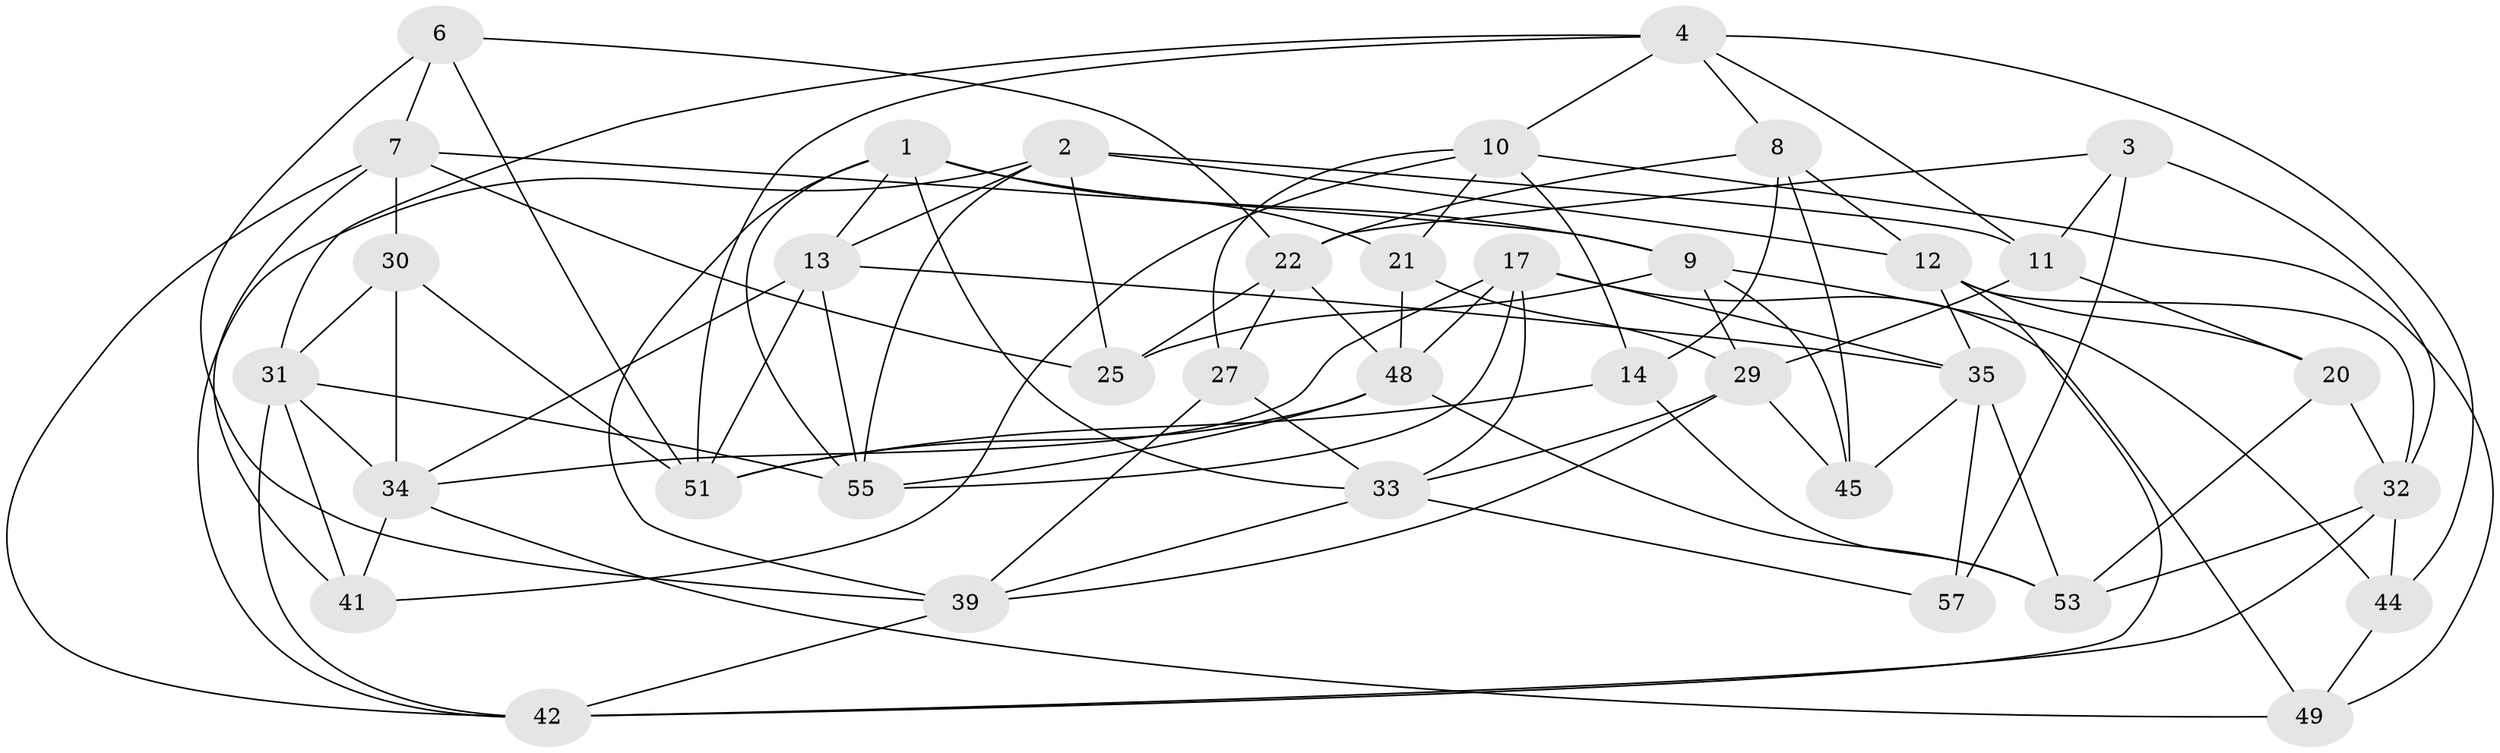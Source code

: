 // Generated by graph-tools (version 1.1) at 2025/52/02/27/25 19:52:29]
// undirected, 37 vertices, 96 edges
graph export_dot {
graph [start="1"]
  node [color=gray90,style=filled];
  1 [super="+5"];
  2 [super="+23"];
  3 [super="+16"];
  4 [super="+36"];
  6;
  7 [super="+19"];
  8 [super="+40"];
  9 [super="+24"];
  10 [super="+26"];
  11 [super="+38"];
  12 [super="+50"];
  13 [super="+18"];
  14 [super="+15"];
  17 [super="+28"];
  20;
  21;
  22 [super="+47"];
  25;
  27;
  29 [super="+43"];
  30;
  31 [super="+59"];
  32 [super="+60"];
  33 [super="+37"];
  34 [super="+56"];
  35 [super="+46"];
  39 [super="+58"];
  41;
  42 [super="+52"];
  44;
  45;
  48 [super="+61"];
  49;
  51 [super="+54"];
  53 [super="+63"];
  55 [super="+62"];
  57;
  1 -- 33;
  1 -- 21;
  1 -- 9;
  1 -- 55;
  1 -- 39;
  1 -- 13;
  2 -- 25;
  2 -- 42;
  2 -- 11;
  2 -- 13;
  2 -- 12;
  2 -- 55;
  3 -- 22;
  3 -- 57 [weight=2];
  3 -- 32;
  3 -- 11 [weight=2];
  4 -- 44;
  4 -- 8;
  4 -- 31;
  4 -- 51;
  4 -- 10;
  4 -- 11;
  6 -- 51;
  6 -- 39;
  6 -- 22;
  6 -- 7;
  7 -- 30;
  7 -- 41;
  7 -- 42;
  7 -- 9;
  7 -- 25;
  8 -- 14 [weight=2];
  8 -- 12;
  8 -- 45;
  8 -- 22;
  9 -- 45;
  9 -- 25;
  9 -- 44;
  9 -- 29;
  10 -- 41;
  10 -- 14;
  10 -- 49;
  10 -- 27;
  10 -- 21;
  11 -- 20;
  11 -- 29;
  12 -- 35;
  12 -- 42;
  12 -- 20;
  12 -- 32;
  13 -- 34;
  13 -- 35;
  13 -- 51;
  13 -- 55;
  14 -- 53 [weight=2];
  14 -- 51;
  17 -- 55;
  17 -- 34;
  17 -- 48;
  17 -- 35;
  17 -- 33;
  17 -- 49;
  20 -- 32;
  20 -- 53;
  21 -- 48;
  21 -- 29;
  22 -- 48;
  22 -- 25;
  22 -- 27;
  27 -- 39;
  27 -- 33;
  29 -- 33;
  29 -- 45;
  29 -- 39;
  30 -- 31;
  30 -- 34;
  30 -- 51;
  31 -- 42;
  31 -- 41;
  31 -- 34;
  31 -- 55;
  32 -- 53;
  32 -- 42;
  32 -- 44;
  33 -- 57;
  33 -- 39;
  34 -- 49;
  34 -- 41;
  35 -- 53;
  35 -- 57;
  35 -- 45;
  39 -- 42;
  44 -- 49;
  48 -- 53;
  48 -- 51;
  48 -- 55;
}
